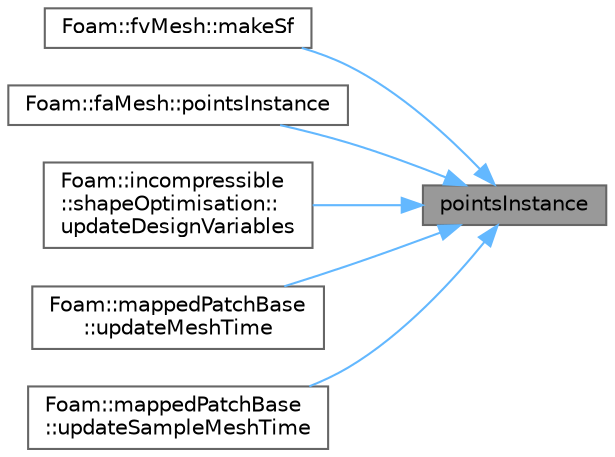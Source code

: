 digraph "pointsInstance"
{
 // LATEX_PDF_SIZE
  bgcolor="transparent";
  edge [fontname=Helvetica,fontsize=10,labelfontname=Helvetica,labelfontsize=10];
  node [fontname=Helvetica,fontsize=10,shape=box,height=0.2,width=0.4];
  rankdir="RL";
  Node1 [id="Node000001",label="pointsInstance",height=0.2,width=0.4,color="gray40", fillcolor="grey60", style="filled", fontcolor="black",tooltip=" "];
  Node1 -> Node2 [id="edge1_Node000001_Node000002",dir="back",color="steelblue1",style="solid",tooltip=" "];
  Node2 [id="Node000002",label="Foam::fvMesh::makeSf",height=0.2,width=0.4,color="grey40", fillcolor="white", style="filled",URL="$classFoam_1_1fvMesh.html#a5a6963e12d21f1835dc0a5811df1d9b8",tooltip=" "];
  Node1 -> Node3 [id="edge2_Node000001_Node000003",dir="back",color="steelblue1",style="solid",tooltip=" "];
  Node3 [id="Node000003",label="Foam::faMesh::pointsInstance",height=0.2,width=0.4,color="grey40", fillcolor="white", style="filled",URL="$classFoam_1_1faMesh.html#a7df95c7a47b76ed22343bc466e73aac5",tooltip=" "];
  Node1 -> Node4 [id="edge3_Node000001_Node000004",dir="back",color="steelblue1",style="solid",tooltip=" "];
  Node4 [id="Node000004",label="Foam::incompressible\l::shapeOptimisation::\lupdateDesignVariables",height=0.2,width=0.4,color="grey40", fillcolor="white", style="filled",URL="$classFoam_1_1incompressible_1_1shapeOptimisation.html#a8fdb3cdc09b3dabd422edff96a12b46c",tooltip=" "];
  Node1 -> Node5 [id="edge4_Node000001_Node000005",dir="back",color="steelblue1",style="solid",tooltip=" "];
  Node5 [id="Node000005",label="Foam::mappedPatchBase\l::updateMeshTime",height=0.2,width=0.4,color="grey40", fillcolor="white", style="filled",URL="$classFoam_1_1mappedPatchBase.html#a41e2431d444375f633c137b5051a8814",tooltip=" "];
  Node1 -> Node6 [id="edge5_Node000001_Node000006",dir="back",color="steelblue1",style="solid",tooltip=" "];
  Node6 [id="Node000006",label="Foam::mappedPatchBase\l::updateSampleMeshTime",height=0.2,width=0.4,color="grey40", fillcolor="white", style="filled",URL="$classFoam_1_1mappedPatchBase.html#a189b536ff6bf43db1a5f5fb0ada6df82",tooltip=" "];
}
